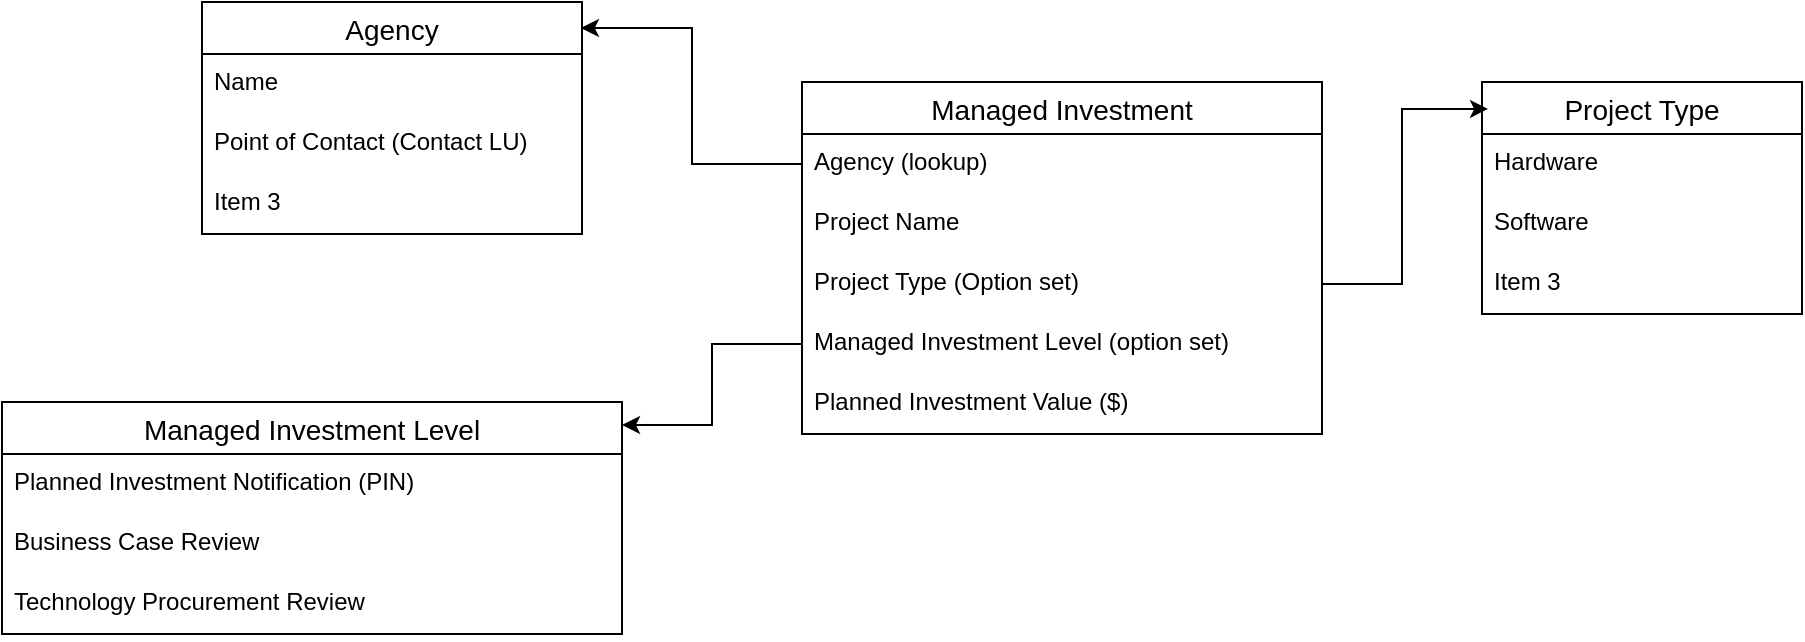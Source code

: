 <mxfile version="14.8.0" type="device"><diagram id="b5vyI6qFr0uTn1qkQcuv" name="Page-1"><mxGraphModel dx="1952" dy="614" grid="1" gridSize="10" guides="1" tooltips="1" connect="1" arrows="1" fold="1" page="1" pageScale="1" pageWidth="850" pageHeight="1100" math="0" shadow="0"><root><mxCell id="0"/><mxCell id="1" parent="0"/><mxCell id="p8E220lJxn518oUfePsh-1" value="Managed Investment" style="swimlane;fontStyle=0;childLayout=stackLayout;horizontal=1;startSize=26;horizontalStack=0;resizeParent=1;resizeParentMax=0;resizeLast=0;collapsible=1;marginBottom=0;align=center;fontSize=14;" parent="1" vertex="1"><mxGeometry x="320" y="100" width="260" height="176" as="geometry"/></mxCell><mxCell id="p8E220lJxn518oUfePsh-2" value="Agency (lookup)" style="text;strokeColor=none;fillColor=none;spacingLeft=4;spacingRight=4;overflow=hidden;rotatable=0;points=[[0,0.5],[1,0.5]];portConstraint=eastwest;fontSize=12;" parent="p8E220lJxn518oUfePsh-1" vertex="1"><mxGeometry y="26" width="260" height="30" as="geometry"/></mxCell><mxCell id="p8E220lJxn518oUfePsh-3" value="Project Name" style="text;strokeColor=none;fillColor=none;spacingLeft=4;spacingRight=4;overflow=hidden;rotatable=0;points=[[0,0.5],[1,0.5]];portConstraint=eastwest;fontSize=12;" parent="p8E220lJxn518oUfePsh-1" vertex="1"><mxGeometry y="56" width="260" height="30" as="geometry"/></mxCell><mxCell id="p8E220lJxn518oUfePsh-4" value="Project Type (Option set)" style="text;strokeColor=none;fillColor=none;spacingLeft=4;spacingRight=4;overflow=hidden;rotatable=0;points=[[0,0.5],[1,0.5]];portConstraint=eastwest;fontSize=12;" parent="p8E220lJxn518oUfePsh-1" vertex="1"><mxGeometry y="86" width="260" height="30" as="geometry"/></mxCell><mxCell id="p8E220lJxn518oUfePsh-15" value="Managed Investment Level (option set)" style="text;strokeColor=none;fillColor=none;spacingLeft=4;spacingRight=4;overflow=hidden;rotatable=0;points=[[0,0.5],[1,0.5]];portConstraint=eastwest;fontSize=12;" parent="p8E220lJxn518oUfePsh-1" vertex="1"><mxGeometry y="116" width="260" height="30" as="geometry"/></mxCell><mxCell id="F2BUydZPceDYueKb8Nhw-1" value="Planned Investment Value ($)" style="text;strokeColor=none;fillColor=none;spacingLeft=4;spacingRight=4;overflow=hidden;rotatable=0;points=[[0,0.5],[1,0.5]];portConstraint=eastwest;fontSize=12;" vertex="1" parent="p8E220lJxn518oUfePsh-1"><mxGeometry y="146" width="260" height="30" as="geometry"/></mxCell><mxCell id="p8E220lJxn518oUfePsh-5" value="Agency" style="swimlane;fontStyle=0;childLayout=stackLayout;horizontal=1;startSize=26;horizontalStack=0;resizeParent=1;resizeParentMax=0;resizeLast=0;collapsible=1;marginBottom=0;align=center;fontSize=14;" parent="1" vertex="1"><mxGeometry x="20" y="60" width="190" height="116" as="geometry"/></mxCell><mxCell id="p8E220lJxn518oUfePsh-6" value="Name" style="text;strokeColor=none;fillColor=none;spacingLeft=4;spacingRight=4;overflow=hidden;rotatable=0;points=[[0,0.5],[1,0.5]];portConstraint=eastwest;fontSize=12;" parent="p8E220lJxn518oUfePsh-5" vertex="1"><mxGeometry y="26" width="190" height="30" as="geometry"/></mxCell><mxCell id="p8E220lJxn518oUfePsh-7" value="Point of Contact (Contact LU)" style="text;strokeColor=none;fillColor=none;spacingLeft=4;spacingRight=4;overflow=hidden;rotatable=0;points=[[0,0.5],[1,0.5]];portConstraint=eastwest;fontSize=12;" parent="p8E220lJxn518oUfePsh-5" vertex="1"><mxGeometry y="56" width="190" height="30" as="geometry"/></mxCell><mxCell id="p8E220lJxn518oUfePsh-8" value="Item 3" style="text;strokeColor=none;fillColor=none;spacingLeft=4;spacingRight=4;overflow=hidden;rotatable=0;points=[[0,0.5],[1,0.5]];portConstraint=eastwest;fontSize=12;" parent="p8E220lJxn518oUfePsh-5" vertex="1"><mxGeometry y="86" width="190" height="30" as="geometry"/></mxCell><mxCell id="p8E220lJxn518oUfePsh-9" style="edgeStyle=orthogonalEdgeStyle;rounded=0;orthogonalLoop=1;jettySize=auto;html=1;exitX=0;exitY=0.5;exitDx=0;exitDy=0;entryX=0.997;entryY=0.112;entryDx=0;entryDy=0;entryPerimeter=0;" parent="1" source="p8E220lJxn518oUfePsh-2" target="p8E220lJxn518oUfePsh-5" edge="1"><mxGeometry relative="1" as="geometry"/></mxCell><mxCell id="p8E220lJxn518oUfePsh-10" value="Project Type" style="swimlane;fontStyle=0;childLayout=stackLayout;horizontal=1;startSize=26;horizontalStack=0;resizeParent=1;resizeParentMax=0;resizeLast=0;collapsible=1;marginBottom=0;align=center;fontSize=14;" parent="1" vertex="1"><mxGeometry x="660" y="100" width="160" height="116" as="geometry"/></mxCell><mxCell id="p8E220lJxn518oUfePsh-11" value="Hardware" style="text;strokeColor=none;fillColor=none;spacingLeft=4;spacingRight=4;overflow=hidden;rotatable=0;points=[[0,0.5],[1,0.5]];portConstraint=eastwest;fontSize=12;" parent="p8E220lJxn518oUfePsh-10" vertex="1"><mxGeometry y="26" width="160" height="30" as="geometry"/></mxCell><mxCell id="p8E220lJxn518oUfePsh-12" value="Software" style="text;strokeColor=none;fillColor=none;spacingLeft=4;spacingRight=4;overflow=hidden;rotatable=0;points=[[0,0.5],[1,0.5]];portConstraint=eastwest;fontSize=12;" parent="p8E220lJxn518oUfePsh-10" vertex="1"><mxGeometry y="56" width="160" height="30" as="geometry"/></mxCell><mxCell id="p8E220lJxn518oUfePsh-13" value="Item 3" style="text;strokeColor=none;fillColor=none;spacingLeft=4;spacingRight=4;overflow=hidden;rotatable=0;points=[[0,0.5],[1,0.5]];portConstraint=eastwest;fontSize=12;" parent="p8E220lJxn518oUfePsh-10" vertex="1"><mxGeometry y="86" width="160" height="30" as="geometry"/></mxCell><mxCell id="p8E220lJxn518oUfePsh-14" style="edgeStyle=orthogonalEdgeStyle;rounded=0;orthogonalLoop=1;jettySize=auto;html=1;exitX=1;exitY=0.5;exitDx=0;exitDy=0;entryX=0.019;entryY=0.116;entryDx=0;entryDy=0;entryPerimeter=0;" parent="1" source="p8E220lJxn518oUfePsh-4" target="p8E220lJxn518oUfePsh-10" edge="1"><mxGeometry relative="1" as="geometry"/></mxCell><mxCell id="p8E220lJxn518oUfePsh-16" value="Managed Investment Level" style="swimlane;fontStyle=0;childLayout=stackLayout;horizontal=1;startSize=26;horizontalStack=0;resizeParent=1;resizeParentMax=0;resizeLast=0;collapsible=1;marginBottom=0;align=center;fontSize=14;" parent="1" vertex="1"><mxGeometry x="-80" y="260" width="310" height="116" as="geometry"/></mxCell><mxCell id="p8E220lJxn518oUfePsh-17" value="Planned Investment Notification (PIN)" style="text;strokeColor=none;fillColor=none;spacingLeft=4;spacingRight=4;overflow=hidden;rotatable=0;points=[[0,0.5],[1,0.5]];portConstraint=eastwest;fontSize=12;" parent="p8E220lJxn518oUfePsh-16" vertex="1"><mxGeometry y="26" width="310" height="30" as="geometry"/></mxCell><mxCell id="p8E220lJxn518oUfePsh-18" value="Business Case Review" style="text;strokeColor=none;fillColor=none;spacingLeft=4;spacingRight=4;overflow=hidden;rotatable=0;points=[[0,0.5],[1,0.5]];portConstraint=eastwest;fontSize=12;" parent="p8E220lJxn518oUfePsh-16" vertex="1"><mxGeometry y="56" width="310" height="30" as="geometry"/></mxCell><mxCell id="p8E220lJxn518oUfePsh-19" value="Technology Procurement Review" style="text;strokeColor=none;fillColor=none;spacingLeft=4;spacingRight=4;overflow=hidden;rotatable=0;points=[[0,0.5],[1,0.5]];portConstraint=eastwest;fontSize=12;" parent="p8E220lJxn518oUfePsh-16" vertex="1"><mxGeometry y="86" width="310" height="30" as="geometry"/></mxCell><mxCell id="p8E220lJxn518oUfePsh-20" style="edgeStyle=orthogonalEdgeStyle;rounded=0;orthogonalLoop=1;jettySize=auto;html=1;exitX=0;exitY=0.5;exitDx=0;exitDy=0;entryX=1;entryY=0.099;entryDx=0;entryDy=0;entryPerimeter=0;" parent="1" source="p8E220lJxn518oUfePsh-15" target="p8E220lJxn518oUfePsh-16" edge="1"><mxGeometry relative="1" as="geometry"/></mxCell></root></mxGraphModel></diagram></mxfile>